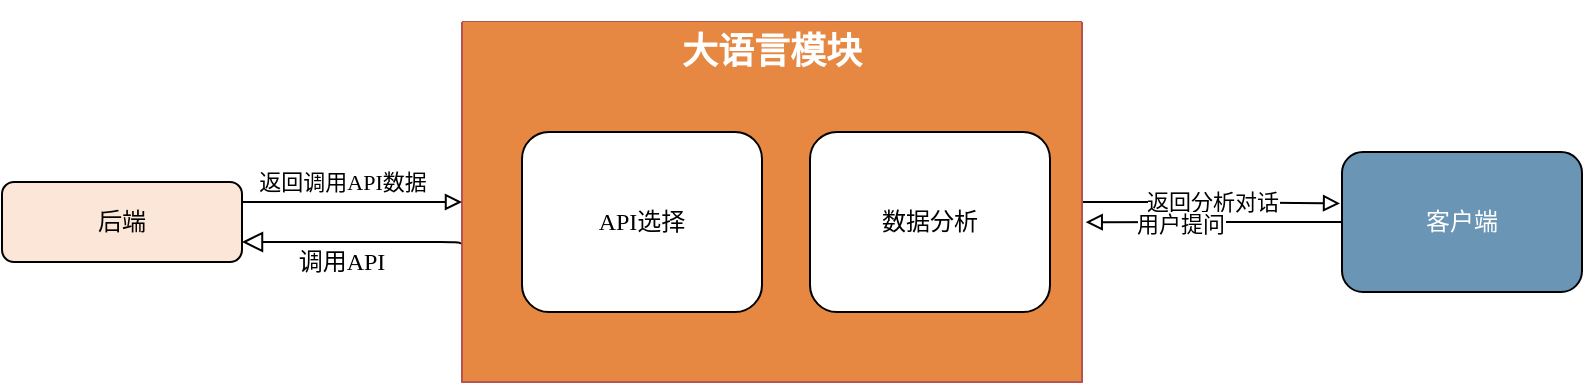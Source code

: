 <mxfile version="21.2.9" type="github">
  <diagram id="C5RBs43oDa-KdzZeNtuy" name="Page-1">
    <mxGraphModel dx="931" dy="685" grid="1" gridSize="10" guides="1" tooltips="1" connect="1" arrows="1" fold="1" page="1" pageScale="1" pageWidth="827" pageHeight="1169" math="0" shadow="0">
      <root>
        <mxCell id="WIyWlLk6GJQsqaUBKTNV-0" />
        <mxCell id="WIyWlLk6GJQsqaUBKTNV-1" parent="WIyWlLk6GJQsqaUBKTNV-0" />
        <mxCell id="4j72tdMeT4Ba6fIEQLCz-11" value="返回分析对话" style="edgeStyle=orthogonalEdgeStyle;rounded=1;orthogonalLoop=1;jettySize=auto;html=1;entryX=-0.008;entryY=0.367;entryDx=0;entryDy=0;entryPerimeter=0;endArrow=block;endFill=0;fontFamily=得意黑;fontSource=https%3A%2F%2Fgithub.com%2FKonghaYao%2Fchinese-free-web-font-storage%2Fblob%2Fbranch%2Fpackages%2Fdyh%2Ffonts%2FSmileySans-Oblique.woff2;" edge="1" parent="WIyWlLk6GJQsqaUBKTNV-1" source="4j72tdMeT4Ba6fIEQLCz-1" target="4j72tdMeT4Ba6fIEQLCz-9">
          <mxGeometry relative="1" as="geometry" />
        </mxCell>
        <mxCell id="4j72tdMeT4Ba6fIEQLCz-1" value="" style="swimlane;startSize=0;fillColor=#f8cecc;strokeColor=#b85450;swimlaneFillColor=#E68742;backgroundOutline=0;fontFamily=得意黑;fontSource=https%3A%2F%2Fgithub.com%2FKonghaYao%2Fchinese-free-web-font-storage%2Fblob%2Fbranch%2Fpackages%2Fdyh%2Ffonts%2FSmileySans-Oblique.woff2;rounded=1;" vertex="1" parent="WIyWlLk6GJQsqaUBKTNV-1">
          <mxGeometry x="230" y="120" width="310" height="180" as="geometry" />
        </mxCell>
        <mxCell id="4j72tdMeT4Ba6fIEQLCz-0" value="API选择" style="rounded=1;whiteSpace=wrap;html=1;fontFamily=得意黑;fontSource=https%3A%2F%2Fgithub.com%2FKonghaYao%2Fchinese-free-web-font-storage%2Fblob%2Fbranch%2Fpackages%2Fdyh%2Ffonts%2FSmileySans-Oblique.woff2;" vertex="1" parent="4j72tdMeT4Ba6fIEQLCz-1">
          <mxGeometry x="30" y="55" width="120" height="90" as="geometry" />
        </mxCell>
        <mxCell id="4j72tdMeT4Ba6fIEQLCz-5" value="数据分析" style="rounded=1;whiteSpace=wrap;html=1;fontFamily=得意黑;fontSource=https%3A%2F%2Fgithub.com%2FKonghaYao%2Fchinese-free-web-font-storage%2Fblob%2Fbranch%2Fpackages%2Fdyh%2Ffonts%2FSmileySans-Oblique.woff2;" vertex="1" parent="4j72tdMeT4Ba6fIEQLCz-1">
          <mxGeometry x="174" y="55" width="120" height="90" as="geometry" />
        </mxCell>
        <mxCell id="4j72tdMeT4Ba6fIEQLCz-4" value="&lt;h2&gt;大语言模块&lt;/h2&gt;" style="text;html=1;strokeColor=none;fillColor=none;align=center;verticalAlign=middle;whiteSpace=wrap;rounded=1;fontColor=#FFFFFF;fontFamily=得意黑;fontSource=https%3A%2F%2Fgithub.com%2FKonghaYao%2Fchinese-free-web-font-storage%2Fblob%2Fbranch%2Fpackages%2Fdyh%2Ffonts%2FSmileySans-Oblique.woff2;" vertex="1" parent="4j72tdMeT4Ba6fIEQLCz-1">
          <mxGeometry x="100" width="110" height="30" as="geometry" />
        </mxCell>
        <mxCell id="4j72tdMeT4Ba6fIEQLCz-6" style="edgeStyle=orthogonalEdgeStyle;rounded=1;orthogonalLoop=1;jettySize=auto;html=1;endArrow=block;endFill=0;entryX=0;entryY=0.5;entryDx=0;entryDy=0;exitX=1;exitY=0.25;exitDx=0;exitDy=0;fontFamily=得意黑;fontSource=https%3A%2F%2Fgithub.com%2FKonghaYao%2Fchinese-free-web-font-storage%2Fblob%2Fbranch%2Fpackages%2Fdyh%2Ffonts%2FSmileySans-Oblique.woff2;" edge="1" parent="WIyWlLk6GJQsqaUBKTNV-1" source="WIyWlLk6GJQsqaUBKTNV-3" target="4j72tdMeT4Ba6fIEQLCz-1">
          <mxGeometry relative="1" as="geometry">
            <Array as="points" />
          </mxGeometry>
        </mxCell>
        <mxCell id="4j72tdMeT4Ba6fIEQLCz-8" value="返回调用API数据" style="edgeLabel;html=1;align=center;verticalAlign=middle;resizable=0;points=[];fontFamily=得意黑;fontSource=https%3A%2F%2Fgithub.com%2FKonghaYao%2Fchinese-free-web-font-storage%2Fblob%2Fbranch%2Fpackages%2Fdyh%2Ffonts%2FSmileySans-Oblique.woff2;rounded=1;" vertex="1" connectable="0" parent="4j72tdMeT4Ba6fIEQLCz-6">
          <mxGeometry x="-0.441" y="1" relative="1" as="geometry">
            <mxPoint x="19" y="-9" as="offset" />
          </mxGeometry>
        </mxCell>
        <mxCell id="WIyWlLk6GJQsqaUBKTNV-3" value="后端" style="rounded=1;whiteSpace=wrap;html=1;fontSize=12;glass=0;strokeWidth=1;shadow=0;fillColor=#FBE6D8;fontFamily=得意黑;fontSource=https%3A%2F%2Fgithub.com%2FKonghaYao%2Fchinese-free-web-font-storage%2Fblob%2Fbranch%2Fpackages%2Fdyh%2Ffonts%2FSmileySans-Oblique.woff2;" parent="WIyWlLk6GJQsqaUBKTNV-1" vertex="1">
          <mxGeometry y="200" width="120" height="40" as="geometry" />
        </mxCell>
        <mxCell id="WIyWlLk6GJQsqaUBKTNV-2" value="" style="rounded=1;html=1;jettySize=auto;orthogonalLoop=1;fontSize=11;endArrow=block;endFill=0;endSize=8;strokeWidth=1;shadow=0;labelBackgroundColor=none;edgeStyle=orthogonalEdgeStyle;entryX=1;entryY=0.75;entryDx=0;entryDy=0;exitX=-0.003;exitY=0.617;exitDx=0;exitDy=0;exitPerimeter=0;fontFamily=得意黑;fontSource=https%3A%2F%2Fgithub.com%2FKonghaYao%2Fchinese-free-web-font-storage%2Fblob%2Fbranch%2Fpackages%2Fdyh%2Ffonts%2FSmileySans-Oblique.woff2;" parent="WIyWlLk6GJQsqaUBKTNV-1" source="4j72tdMeT4Ba6fIEQLCz-1" target="WIyWlLk6GJQsqaUBKTNV-3" edge="1">
          <mxGeometry relative="1" as="geometry">
            <mxPoint x="200" y="230" as="sourcePoint" />
            <mxPoint x="160" y="220" as="targetPoint" />
            <Array as="points">
              <mxPoint x="229" y="230" />
            </Array>
          </mxGeometry>
        </mxCell>
        <mxCell id="4j72tdMeT4Ba6fIEQLCz-7" value="调用API" style="text;html=1;strokeColor=none;fillColor=none;align=center;verticalAlign=middle;whiteSpace=wrap;rounded=1;fontFamily=得意黑;fontSource=https%3A%2F%2Fgithub.com%2FKonghaYao%2Fchinese-free-web-font-storage%2Fblob%2Fbranch%2Fpackages%2Fdyh%2Ffonts%2FSmileySans-Oblique.woff2;" vertex="1" parent="WIyWlLk6GJQsqaUBKTNV-1">
          <mxGeometry x="140" y="225" width="60" height="30" as="geometry" />
        </mxCell>
        <mxCell id="4j72tdMeT4Ba6fIEQLCz-10" style="edgeStyle=orthogonalEdgeStyle;rounded=1;orthogonalLoop=1;jettySize=auto;html=1;entryX=1.006;entryY=0.556;entryDx=0;entryDy=0;entryPerimeter=0;endArrow=block;endFill=0;fontFamily=得意黑;fontSource=https%3A%2F%2Fgithub.com%2FKonghaYao%2Fchinese-free-web-font-storage%2Fblob%2Fbranch%2Fpackages%2Fdyh%2Ffonts%2FSmileySans-Oblique.woff2;" edge="1" parent="WIyWlLk6GJQsqaUBKTNV-1" source="4j72tdMeT4Ba6fIEQLCz-9" target="4j72tdMeT4Ba6fIEQLCz-1">
          <mxGeometry relative="1" as="geometry" />
        </mxCell>
        <mxCell id="4j72tdMeT4Ba6fIEQLCz-12" value="用户提问" style="edgeLabel;html=1;align=center;verticalAlign=middle;resizable=0;points=[];fontFamily=得意黑;fontSource=https%3A%2F%2Fgithub.com%2FKonghaYao%2Fchinese-free-web-font-storage%2Fblob%2Fbranch%2Fpackages%2Fdyh%2Ffonts%2FSmileySans-Oblique.woff2;rounded=1;" vertex="1" connectable="0" parent="4j72tdMeT4Ba6fIEQLCz-10">
          <mxGeometry x="0.264" y="1" relative="1" as="geometry">
            <mxPoint as="offset" />
          </mxGeometry>
        </mxCell>
        <mxCell id="4j72tdMeT4Ba6fIEQLCz-9" value="&lt;font data-font-src=&quot;https://github.com/KonghaYao/chinese-free-web-font-storage/tree/branch/packages/dyh/fonts&quot; color=&quot;#ffffff&quot;&gt;客户端&lt;/font&gt;" style="rounded=1;whiteSpace=wrap;html=1;fillColor=#6A95B5;fontFamily=得意黑;fontSource=https%3A%2F%2Fgithub.com%2FKonghaYao%2Fchinese-free-web-font-storage%2Fblob%2Fbranch%2Fpackages%2Fdyh%2Ffonts%2FSmileySans-Oblique.woff2;" vertex="1" parent="WIyWlLk6GJQsqaUBKTNV-1">
          <mxGeometry x="670" y="185" width="120" height="70" as="geometry" />
        </mxCell>
      </root>
    </mxGraphModel>
  </diagram>
</mxfile>
